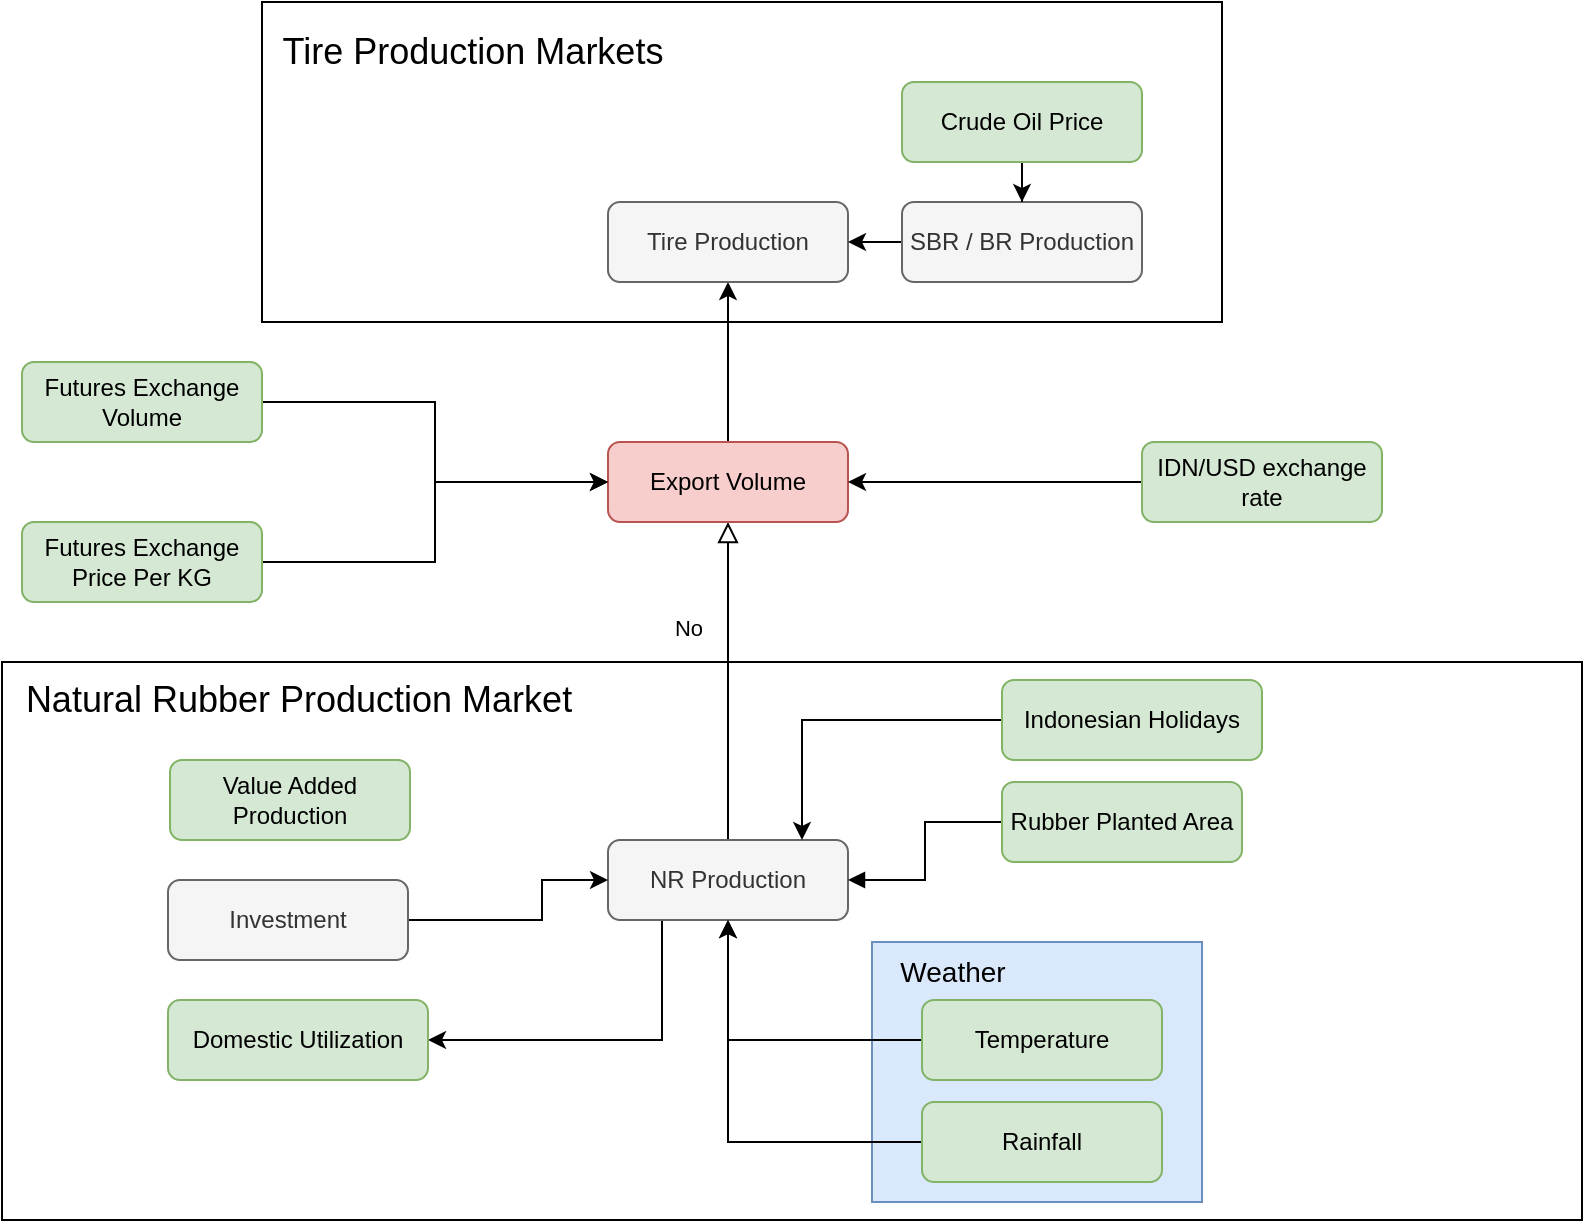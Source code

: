 <mxfile version="12.5.8" type="device"><diagram id="B6OqlkVUPloiWURonpzA" name="Page-1"><mxGraphModel dx="1718" dy="1501" grid="1" gridSize="10" guides="1" tooltips="1" connect="1" arrows="1" fold="1" page="1" pageScale="1" pageWidth="850" pageHeight="1100" background="#ffffff" math="0" shadow="0"><root><mxCell id="0"/><mxCell id="1" parent="0"/><mxCell id="fj_OlJVa0WTLu5Vmvnir-106" value="" style="rounded=0;whiteSpace=wrap;html=1;" vertex="1" parent="1"><mxGeometry x="-70" y="50" width="790" height="279" as="geometry"/></mxCell><mxCell id="fj_OlJVa0WTLu5Vmvnir-105" value="" style="rounded=0;whiteSpace=wrap;html=1;" vertex="1" parent="1"><mxGeometry x="60" y="-280" width="480" height="160" as="geometry"/></mxCell><mxCell id="fj_OlJVa0WTLu5Vmvnir-3" value="No" style="rounded=0;html=1;jettySize=auto;orthogonalLoop=1;fontSize=11;endArrow=block;endFill=0;endSize=8;strokeWidth=1;shadow=0;labelBackgroundColor=none;edgeStyle=orthogonalEdgeStyle;exitX=0.5;exitY=0;exitDx=0;exitDy=0;" edge="1" parent="1" source="fj_OlJVa0WTLu5Vmvnir-13" target="fj_OlJVa0WTLu5Vmvnir-5"><mxGeometry x="0.333" y="20" relative="1" as="geometry"><mxPoint as="offset"/><mxPoint x="270" y="290" as="sourcePoint"/></mxGeometry></mxCell><mxCell id="fj_OlJVa0WTLu5Vmvnir-103" style="edgeStyle=orthogonalEdgeStyle;rounded=0;orthogonalLoop=1;jettySize=auto;html=1;" edge="1" parent="1" source="fj_OlJVa0WTLu5Vmvnir-5" target="fj_OlJVa0WTLu5Vmvnir-63"><mxGeometry relative="1" as="geometry"><Array as="points"><mxPoint x="293" y="-120"/><mxPoint x="293" y="-120"/></Array></mxGeometry></mxCell><mxCell id="fj_OlJVa0WTLu5Vmvnir-5" value="Export Volume" style="rounded=1;whiteSpace=wrap;html=1;fontSize=12;glass=0;strokeWidth=1;shadow=0;fillColor=#f8cecc;strokeColor=#b85450;" vertex="1" parent="1"><mxGeometry x="233" y="-60" width="120" height="40" as="geometry"/></mxCell><mxCell id="fj_OlJVa0WTLu5Vmvnir-111" style="edgeStyle=orthogonalEdgeStyle;rounded=0;orthogonalLoop=1;jettySize=auto;html=1;entryX=1;entryY=0.5;entryDx=0;entryDy=0;" edge="1" parent="1" source="fj_OlJVa0WTLu5Vmvnir-13" target="fj_OlJVa0WTLu5Vmvnir-87"><mxGeometry relative="1" as="geometry"><Array as="points"><mxPoint x="260" y="239"/></Array></mxGeometry></mxCell><mxCell id="fj_OlJVa0WTLu5Vmvnir-13" value="NR Production" style="rounded=1;whiteSpace=wrap;html=1;fontSize=12;glass=0;strokeWidth=1;shadow=0;fillColor=#f5f5f5;strokeColor=#666666;fontColor=#333333;" vertex="1" parent="1"><mxGeometry x="233" y="139" width="120" height="40" as="geometry"/></mxCell><mxCell id="fj_OlJVa0WTLu5Vmvnir-14" style="edgeStyle=orthogonalEdgeStyle;rounded=0;orthogonalLoop=1;jettySize=auto;html=1;" edge="1" parent="1" source="fj_OlJVa0WTLu5Vmvnir-15" target="fj_OlJVa0WTLu5Vmvnir-13"><mxGeometry relative="1" as="geometry"><Array as="points"><mxPoint x="200" y="179"/><mxPoint x="200" y="159"/></Array></mxGeometry></mxCell><mxCell id="fj_OlJVa0WTLu5Vmvnir-15" value="Investment" style="rounded=1;whiteSpace=wrap;html=1;fontSize=12;glass=0;strokeWidth=1;shadow=0;fillColor=#f5f5f5;strokeColor=#666666;fontColor=#333333;" vertex="1" parent="1"><mxGeometry x="13" y="159" width="120" height="40" as="geometry"/></mxCell><mxCell id="fj_OlJVa0WTLu5Vmvnir-116" style="edgeStyle=orthogonalEdgeStyle;rounded=0;orthogonalLoop=1;jettySize=auto;html=1;entryX=1;entryY=0.5;entryDx=0;entryDy=0;fontSize=18;" edge="1" parent="1" source="fj_OlJVa0WTLu5Vmvnir-54" target="fj_OlJVa0WTLu5Vmvnir-5"><mxGeometry relative="1" as="geometry"/></mxCell><mxCell id="fj_OlJVa0WTLu5Vmvnir-54" value="IDN/USD exchange rate" style="rounded=1;whiteSpace=wrap;html=1;fontSize=12;glass=0;strokeWidth=1;shadow=0;fillColor=#d5e8d4;strokeColor=#82b366;" vertex="1" parent="1"><mxGeometry x="500" y="-60" width="120" height="40" as="geometry"/></mxCell><mxCell id="fj_OlJVa0WTLu5Vmvnir-55" style="edgeStyle=orthogonalEdgeStyle;rounded=0;orthogonalLoop=1;jettySize=auto;html=1;" edge="1" parent="1" source="fj_OlJVa0WTLu5Vmvnir-56" target="fj_OlJVa0WTLu5Vmvnir-5"><mxGeometry relative="1" as="geometry"/></mxCell><mxCell id="fj_OlJVa0WTLu5Vmvnir-56" value="Futures Exchange Volume" style="rounded=1;whiteSpace=wrap;html=1;fontSize=12;glass=0;strokeWidth=1;shadow=0;fillColor=#d5e8d4;strokeColor=#82b366;" vertex="1" parent="1"><mxGeometry x="-60" y="-100" width="120" height="40" as="geometry"/></mxCell><mxCell id="fj_OlJVa0WTLu5Vmvnir-115" style="edgeStyle=orthogonalEdgeStyle;rounded=0;orthogonalLoop=1;jettySize=auto;html=1;entryX=0;entryY=0.5;entryDx=0;entryDy=0;fontSize=18;" edge="1" parent="1" source="fj_OlJVa0WTLu5Vmvnir-58" target="fj_OlJVa0WTLu5Vmvnir-5"><mxGeometry relative="1" as="geometry"/></mxCell><mxCell id="fj_OlJVa0WTLu5Vmvnir-58" value="Futures Exchange Price Per KG" style="rounded=1;whiteSpace=wrap;html=1;fontSize=12;glass=0;strokeWidth=1;shadow=0;fillColor=#d5e8d4;strokeColor=#82b366;" vertex="1" parent="1"><mxGeometry x="-60" y="-20" width="120" height="40" as="geometry"/></mxCell><mxCell id="fj_OlJVa0WTLu5Vmvnir-63" value="Tire Production" style="rounded=1;whiteSpace=wrap;html=1;fontSize=12;glass=0;strokeWidth=1;shadow=0;fillColor=#f5f5f5;strokeColor=#666666;fontColor=#333333;" vertex="1" parent="1"><mxGeometry x="233" y="-180" width="120" height="40" as="geometry"/></mxCell><mxCell id="fj_OlJVa0WTLu5Vmvnir-64" style="edgeStyle=orthogonalEdgeStyle;rounded=0;orthogonalLoop=1;jettySize=auto;html=1;" edge="1" parent="1" source="fj_OlJVa0WTLu5Vmvnir-65" target="fj_OlJVa0WTLu5Vmvnir-63"><mxGeometry relative="1" as="geometry"><mxPoint x="475" y="-298" as="targetPoint"/></mxGeometry></mxCell><mxCell id="fj_OlJVa0WTLu5Vmvnir-65" value="SBR / BR Production" style="rounded=1;whiteSpace=wrap;html=1;fontSize=12;glass=0;strokeWidth=1;shadow=0;fillColor=#f5f5f5;strokeColor=#666666;fontColor=#333333;" vertex="1" parent="1"><mxGeometry x="380" y="-180" width="120" height="40" as="geometry"/></mxCell><mxCell id="fj_OlJVa0WTLu5Vmvnir-69" style="edgeStyle=orthogonalEdgeStyle;rounded=0;orthogonalLoop=1;jettySize=auto;html=1;entryX=1;entryY=0.5;entryDx=0;entryDy=0;" edge="1" parent="1" source="fj_OlJVa0WTLu5Vmvnir-70"><mxGeometry relative="1" as="geometry"><Array as="points"><mxPoint x="565" y="-410"/><mxPoint x="565" y="-258"/></Array><mxPoint x="535" y="-258" as="targetPoint"/></mxGeometry></mxCell><mxCell id="fj_OlJVa0WTLu5Vmvnir-113" style="edgeStyle=orthogonalEdgeStyle;rounded=0;orthogonalLoop=1;jettySize=auto;html=1;entryX=0.5;entryY=0;entryDx=0;entryDy=0;" edge="1" parent="1" source="fj_OlJVa0WTLu5Vmvnir-72" target="fj_OlJVa0WTLu5Vmvnir-65"><mxGeometry relative="1" as="geometry"/></mxCell><mxCell id="fj_OlJVa0WTLu5Vmvnir-72" value="Crude Oil Price" style="rounded=1;whiteSpace=wrap;html=1;fontSize=12;glass=0;strokeWidth=1;shadow=0;fillColor=#d5e8d4;strokeColor=#82b366;" vertex="1" parent="1"><mxGeometry x="380" y="-240" width="120" height="40" as="geometry"/></mxCell><mxCell id="fj_OlJVa0WTLu5Vmvnir-104" style="edgeStyle=orthogonalEdgeStyle;rounded=0;orthogonalLoop=1;jettySize=auto;html=1;" edge="1" parent="1" source="fj_OlJVa0WTLu5Vmvnir-84" target="fj_OlJVa0WTLu5Vmvnir-13"><mxGeometry relative="1" as="geometry"><mxPoint x="490" y="19" as="targetPoint"/><Array as="points"><mxPoint x="330" y="79"/></Array></mxGeometry></mxCell><mxCell id="fj_OlJVa0WTLu5Vmvnir-84" value="Indonesian Holidays" style="rounded=1;whiteSpace=wrap;html=1;fontSize=12;glass=0;strokeWidth=1;shadow=0;fillColor=#d5e8d4;strokeColor=#82b366;" vertex="1" parent="1"><mxGeometry x="430" y="59" width="130" height="40" as="geometry"/></mxCell><mxCell id="fj_OlJVa0WTLu5Vmvnir-87" value="Domestic Utilization" style="rounded=1;whiteSpace=wrap;html=1;fontSize=12;glass=0;strokeWidth=1;shadow=0;fillColor=#d5e8d4;strokeColor=#82b366;" vertex="1" parent="1"><mxGeometry x="13" y="219" width="130" height="40" as="geometry"/></mxCell><mxCell id="fj_OlJVa0WTLu5Vmvnir-89" value="Value Added Production" style="rounded=1;whiteSpace=wrap;html=1;fontSize=12;glass=0;strokeWidth=1;shadow=0;fillColor=#d5e8d4;strokeColor=#82b366;" vertex="1" parent="1"><mxGeometry x="14" y="99" width="120" height="40" as="geometry"/></mxCell><mxCell id="fj_OlJVa0WTLu5Vmvnir-90" style="edgeStyle=orthogonalEdgeStyle;rounded=0;jumpSize=13;orthogonalLoop=1;jettySize=auto;html=1;entryX=1;entryY=0.5;entryDx=0;entryDy=0;endArrow=block;endFill=1;" edge="1" parent="1" source="fj_OlJVa0WTLu5Vmvnir-91" target="fj_OlJVa0WTLu5Vmvnir-13"><mxGeometry relative="1" as="geometry"/></mxCell><mxCell id="fj_OlJVa0WTLu5Vmvnir-91" value="Rubber Planted Area" style="rounded=1;whiteSpace=wrap;html=1;fontSize=12;glass=0;strokeWidth=1;shadow=0;fillColor=#d5e8d4;strokeColor=#82b366;" vertex="1" parent="1"><mxGeometry x="430" y="110" width="120" height="40" as="geometry"/></mxCell><mxCell id="fj_OlJVa0WTLu5Vmvnir-114" value="Tire Production Markets" style="text;html=1;align=center;verticalAlign=middle;resizable=0;points=[];autosize=1;strokeWidth=1;fontSize=18;" vertex="1" parent="1"><mxGeometry x="60" y="-270" width="210" height="30" as="geometry"/></mxCell><mxCell id="fj_OlJVa0WTLu5Vmvnir-117" value="Natural Rubber Production Market" style="text;html=1;align=center;verticalAlign=middle;resizable=0;points=[];autosize=1;strokeWidth=1;fontSize=18;" vertex="1" parent="1"><mxGeometry x="-67" y="54" width="290" height="30" as="geometry"/></mxCell><mxCell id="fj_OlJVa0WTLu5Vmvnir-118" value="" style="rounded=0;whiteSpace=wrap;html=1;strokeWidth=1;fontSize=18;fillColor=#dae8fc;strokeColor=#6c8ebf;" vertex="1" parent="1"><mxGeometry x="365" y="190" width="165" height="130" as="geometry"/></mxCell><mxCell id="fj_OlJVa0WTLu5Vmvnir-108" style="edgeStyle=orthogonalEdgeStyle;rounded=0;orthogonalLoop=1;jettySize=auto;html=1;entryX=0.5;entryY=1;entryDx=0;entryDy=0;" edge="1" parent="1" source="fj_OlJVa0WTLu5Vmvnir-8" target="fj_OlJVa0WTLu5Vmvnir-13"><mxGeometry relative="1" as="geometry"/></mxCell><mxCell id="fj_OlJVa0WTLu5Vmvnir-8" value="Rainfall" style="rounded=1;whiteSpace=wrap;html=1;fontSize=12;glass=0;strokeWidth=1;shadow=0;fillColor=#d5e8d4;strokeColor=#82b366;" vertex="1" parent="1"><mxGeometry x="390" y="270" width="120" height="40" as="geometry"/></mxCell><mxCell id="fj_OlJVa0WTLu5Vmvnir-112" style="edgeStyle=orthogonalEdgeStyle;rounded=0;orthogonalLoop=1;jettySize=auto;html=1;entryX=0.5;entryY=1;entryDx=0;entryDy=0;" edge="1" parent="1" source="fj_OlJVa0WTLu5Vmvnir-19" target="fj_OlJVa0WTLu5Vmvnir-13"><mxGeometry relative="1" as="geometry"/></mxCell><mxCell id="fj_OlJVa0WTLu5Vmvnir-19" value="Temperature" style="rounded=1;whiteSpace=wrap;html=1;fontSize=12;glass=0;strokeWidth=1;shadow=0;fillColor=#d5e8d4;strokeColor=#82b366;" vertex="1" parent="1"><mxGeometry x="390" y="219" width="120" height="40" as="geometry"/></mxCell><mxCell id="fj_OlJVa0WTLu5Vmvnir-119" value="&lt;font style=&quot;font-size: 14px&quot;&gt;Weather&lt;/font&gt;" style="text;html=1;align=center;verticalAlign=middle;resizable=0;points=[];autosize=1;fontSize=18;" vertex="1" parent="1"><mxGeometry x="370" y="189" width="70" height="30" as="geometry"/></mxCell></root></mxGraphModel></diagram></mxfile>